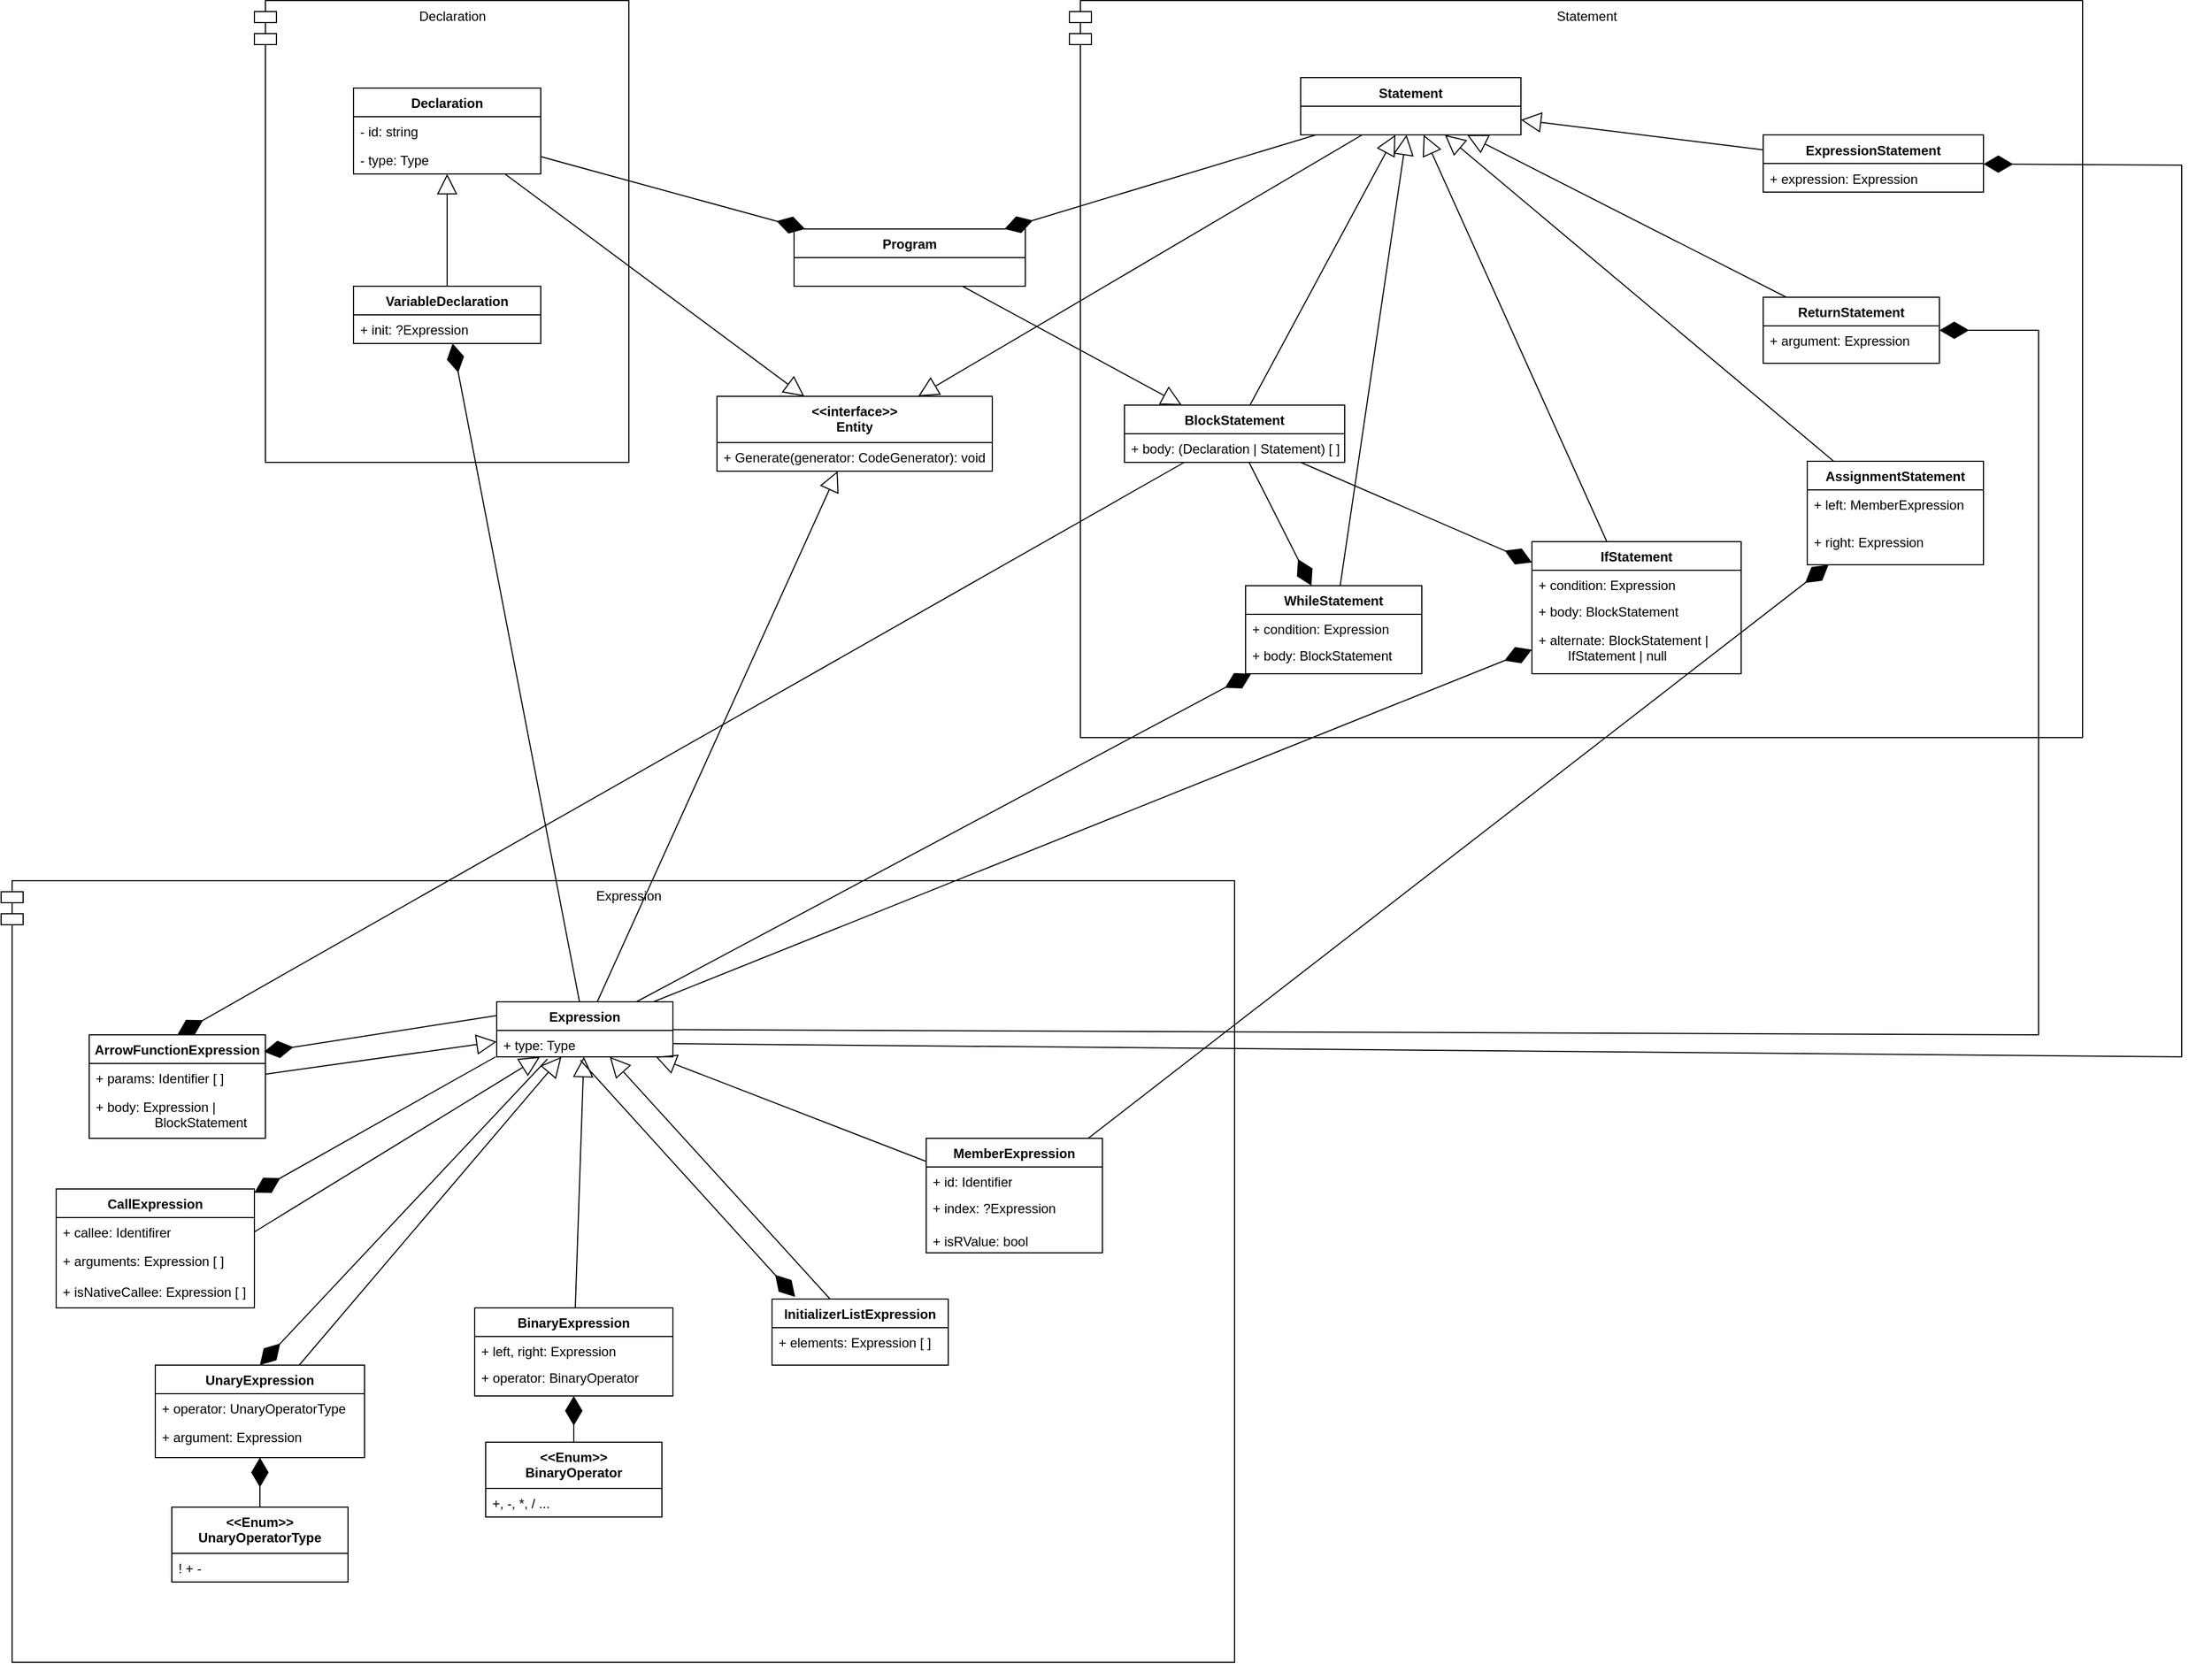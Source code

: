 <mxfile version="27.1.5">
  <diagram name="Page-1" id="hJz45N0BC77foQ6LcJua">
    <mxGraphModel grid="1" page="1" gridSize="10" guides="1" tooltips="1" connect="1" arrows="1" fold="1" pageScale="1" pageWidth="850" pageHeight="1100" math="0" shadow="0">
      <root>
        <mxCell id="0" />
        <mxCell id="1" parent="0" />
        <mxCell id="4ptxb63NITl1WysqNmvm-191" value="Expression" style="shape=module;align=left;spacingLeft=20;align=center;verticalAlign=top;whiteSpace=wrap;html=1;movable=0;resizable=0;rotatable=0;deletable=0;editable=0;locked=1;connectable=0;" vertex="1" parent="1">
          <mxGeometry x="-350" y="1100" width="1120" height="710" as="geometry" />
        </mxCell>
        <mxCell id="4ptxb63NITl1WysqNmvm-187" value="Statement" style="shape=module;align=left;spacingLeft=20;align=center;verticalAlign=top;whiteSpace=wrap;html=1;movable=0;resizable=0;rotatable=0;deletable=0;editable=0;locked=1;connectable=0;" vertex="1" parent="1">
          <mxGeometry x="620" y="300.5" width="920" height="669.5" as="geometry" />
        </mxCell>
        <mxCell id="4ptxb63NITl1WysqNmvm-184" value="Declaration" style="shape=module;align=left;spacingLeft=20;align=center;verticalAlign=top;whiteSpace=wrap;html=1;movable=0;resizable=0;rotatable=0;deletable=0;editable=0;locked=1;connectable=0;" vertex="1" parent="1">
          <mxGeometry x="-120" y="300.5" width="340" height="419.5" as="geometry" />
        </mxCell>
        <mxCell id="4ptxb63NITl1WysqNmvm-1" value="" style="text;strokeColor=none;fillColor=none;align=left;verticalAlign=middle;spacingTop=-1;spacingLeft=4;spacingRight=4;rotatable=0;labelPosition=right;points=[];portConstraint=eastwest;" vertex="1" parent="1">
          <mxGeometry x="320" y="580" width="20" height="14" as="geometry" />
        </mxCell>
        <mxCell id="4ptxb63NITl1WysqNmvm-2" value="" style="text;strokeColor=none;fillColor=none;align=left;verticalAlign=middle;spacingTop=-1;spacingLeft=4;spacingRight=4;rotatable=0;labelPosition=right;points=[];portConstraint=eastwest;" vertex="1" parent="1">
          <mxGeometry x="320" y="580" width="20" height="14" as="geometry" />
        </mxCell>
        <mxCell id="4ptxb63NITl1WysqNmvm-3" value="" style="text;strokeColor=none;fillColor=none;align=left;verticalAlign=middle;spacingTop=-1;spacingLeft=4;spacingRight=4;rotatable=0;labelPosition=right;points=[];portConstraint=eastwest;" vertex="1" parent="1">
          <mxGeometry x="320" y="580" width="20" height="14" as="geometry" />
        </mxCell>
        <mxCell id="4ptxb63NITl1WysqNmvm-4" value="" style="text;strokeColor=none;fillColor=none;align=left;verticalAlign=middle;spacingTop=-1;spacingLeft=4;spacingRight=4;rotatable=0;labelPosition=right;points=[];portConstraint=eastwest;" vertex="1" parent="1">
          <mxGeometry x="320" y="580" width="20" height="14" as="geometry" />
        </mxCell>
        <mxCell id="4ptxb63NITl1WysqNmvm-5" value="" style="text;strokeColor=none;fillColor=none;align=left;verticalAlign=middle;spacingTop=-1;spacingLeft=4;spacingRight=4;rotatable=0;labelPosition=right;points=[];portConstraint=eastwest;" vertex="1" parent="1">
          <mxGeometry x="320" y="580" width="20" height="14" as="geometry" />
        </mxCell>
        <mxCell id="4ptxb63NITl1WysqNmvm-6" value="" style="text;strokeColor=none;fillColor=none;align=left;verticalAlign=middle;spacingTop=-1;spacingLeft=4;spacingRight=4;rotatable=0;labelPosition=right;points=[];portConstraint=eastwest;" vertex="1" parent="1">
          <mxGeometry x="320" y="580" width="20" height="14" as="geometry" />
        </mxCell>
        <mxCell id="4ptxb63NITl1WysqNmvm-7" value="" style="text;strokeColor=none;fillColor=none;align=left;verticalAlign=middle;spacingTop=-1;spacingLeft=4;spacingRight=4;rotatable=0;labelPosition=right;points=[];portConstraint=eastwest;" vertex="1" parent="1">
          <mxGeometry x="320" y="580" width="20" height="14" as="geometry" />
        </mxCell>
        <mxCell id="4ptxb63NITl1WysqNmvm-8" value="" style="text;strokeColor=none;fillColor=none;align=left;verticalAlign=middle;spacingTop=-1;spacingLeft=4;spacingRight=4;rotatable=0;labelPosition=right;points=[];portConstraint=eastwest;" vertex="1" parent="1">
          <mxGeometry x="320" y="580" width="20" height="14" as="geometry" />
        </mxCell>
        <mxCell id="4ptxb63NITl1WysqNmvm-11" value="Program" style="swimlane;fontStyle=1;align=center;verticalAlign=top;childLayout=stackLayout;horizontal=1;startSize=26;horizontalStack=0;resizeParent=1;resizeParentMax=0;resizeLast=0;collapsible=1;marginBottom=0;whiteSpace=wrap;html=1;" vertex="1" parent="1">
          <mxGeometry x="370" y="508" width="210" height="52" as="geometry" />
        </mxCell>
        <mxCell id="4ptxb63NITl1WysqNmvm-25" value="VariableDeclaration" style="swimlane;fontStyle=1;align=center;verticalAlign=top;childLayout=stackLayout;horizontal=1;startSize=26;horizontalStack=0;resizeParent=1;resizeParentMax=0;resizeLast=0;collapsible=1;marginBottom=0;whiteSpace=wrap;html=1;" vertex="1" parent="1">
          <mxGeometry x="-30" y="560" width="170" height="52" as="geometry" />
        </mxCell>
        <mxCell id="4ptxb63NITl1WysqNmvm-80" value="+ init: ?Expression" style="text;strokeColor=none;fillColor=none;align=left;verticalAlign=top;spacingLeft=4;spacingRight=4;overflow=hidden;rotatable=0;points=[[0,0.5],[1,0.5]];portConstraint=eastwest;whiteSpace=wrap;html=1;" vertex="1" parent="4ptxb63NITl1WysqNmvm-25">
          <mxGeometry y="26" width="170" height="26" as="geometry" />
        </mxCell>
        <mxCell id="4ptxb63NITl1WysqNmvm-29" value="WhileStatement" style="swimlane;fontStyle=1;align=center;verticalAlign=top;childLayout=stackLayout;horizontal=1;startSize=26;horizontalStack=0;resizeParent=1;resizeParentMax=0;resizeLast=0;collapsible=1;marginBottom=0;whiteSpace=wrap;html=1;" vertex="1" parent="1">
          <mxGeometry x="780" y="832" width="160" height="80" as="geometry" />
        </mxCell>
        <mxCell id="4ptxb63NITl1WysqNmvm-136" value="+ condition: Expression" style="text;strokeColor=none;fillColor=none;align=left;verticalAlign=top;spacingLeft=4;spacingRight=4;overflow=hidden;rotatable=0;points=[[0,0.5],[1,0.5]];portConstraint=eastwest;whiteSpace=wrap;html=1;" vertex="1" parent="4ptxb63NITl1WysqNmvm-29">
          <mxGeometry y="26" width="160" height="24" as="geometry" />
        </mxCell>
        <mxCell id="4ptxb63NITl1WysqNmvm-137" value="+ body: BlockStatement" style="text;strokeColor=none;fillColor=none;align=left;verticalAlign=top;spacingLeft=4;spacingRight=4;overflow=hidden;rotatable=0;points=[[0,0.5],[1,0.5]];portConstraint=eastwest;whiteSpace=wrap;html=1;" vertex="1" parent="4ptxb63NITl1WysqNmvm-29">
          <mxGeometry y="50" width="160" height="30" as="geometry" />
        </mxCell>
        <mxCell id="4ptxb63NITl1WysqNmvm-35" value="InitializerListExpression" style="swimlane;fontStyle=1;align=center;verticalAlign=top;childLayout=stackLayout;horizontal=1;startSize=26;horizontalStack=0;resizeParent=1;resizeParentMax=0;resizeLast=0;collapsible=1;marginBottom=0;whiteSpace=wrap;html=1;" vertex="1" parent="1">
          <mxGeometry x="350" y="1480" width="160" height="60" as="geometry" />
        </mxCell>
        <mxCell id="4ptxb63NITl1WysqNmvm-161" value="+ elements: Expression [ ]" style="text;strokeColor=none;fillColor=none;align=left;verticalAlign=top;spacingLeft=4;spacingRight=4;overflow=hidden;rotatable=0;points=[[0,0.5],[1,0.5]];portConstraint=eastwest;whiteSpace=wrap;html=1;" vertex="1" parent="4ptxb63NITl1WysqNmvm-35">
          <mxGeometry y="26" width="160" height="34" as="geometry" />
        </mxCell>
        <mxCell id="4ptxb63NITl1WysqNmvm-46" value="BlockStatement" style="swimlane;fontStyle=1;align=center;verticalAlign=top;childLayout=stackLayout;horizontal=1;startSize=26;horizontalStack=0;resizeParent=1;resizeParentMax=0;resizeLast=0;collapsible=1;marginBottom=0;whiteSpace=wrap;html=1;" vertex="1" parent="1">
          <mxGeometry x="670" y="668" width="200" height="52" as="geometry" />
        </mxCell>
        <mxCell id="4ptxb63NITl1WysqNmvm-47" value="+ body: (Declaration | Statement) [ ]" style="text;strokeColor=none;fillColor=none;align=left;verticalAlign=top;spacingLeft=4;spacingRight=4;overflow=hidden;rotatable=0;points=[[0,0.5],[1,0.5]];portConstraint=eastwest;whiteSpace=wrap;html=1;" vertex="1" parent="4ptxb63NITl1WysqNmvm-46">
          <mxGeometry y="26" width="200" height="26" as="geometry" />
        </mxCell>
        <mxCell id="4ptxb63NITl1WysqNmvm-48" value="CallExpression" style="swimlane;fontStyle=1;align=center;verticalAlign=top;childLayout=stackLayout;horizontal=1;startSize=26;horizontalStack=0;resizeParent=1;resizeParentMax=0;resizeLast=0;collapsible=1;marginBottom=0;whiteSpace=wrap;html=1;" vertex="1" parent="1">
          <mxGeometry x="-300" y="1380" width="180" height="108" as="geometry" />
        </mxCell>
        <mxCell id="4ptxb63NITl1WysqNmvm-49" value="+ callee: Identifirer" style="text;strokeColor=none;fillColor=none;align=left;verticalAlign=top;spacingLeft=4;spacingRight=4;overflow=hidden;rotatable=0;points=[[0,0.5],[1,0.5]];portConstraint=eastwest;whiteSpace=wrap;html=1;" vertex="1" parent="4ptxb63NITl1WysqNmvm-48">
          <mxGeometry y="26" width="180" height="26" as="geometry" />
        </mxCell>
        <mxCell id="4ptxb63NITl1WysqNmvm-110" value="+ arguments: Expression [ ]" style="text;strokeColor=none;fillColor=none;align=left;verticalAlign=top;spacingLeft=4;spacingRight=4;overflow=hidden;rotatable=0;points=[[0,0.5],[1,0.5]];portConstraint=eastwest;whiteSpace=wrap;html=1;" vertex="1" parent="4ptxb63NITl1WysqNmvm-48">
          <mxGeometry y="52" width="180" height="28" as="geometry" />
        </mxCell>
        <mxCell id="1zbk_YPQ8DsD-YpTSYAm-42" value="+ isNativeCallee: Expression [ ]" style="text;strokeColor=none;fillColor=none;align=left;verticalAlign=top;spacingLeft=4;spacingRight=4;overflow=hidden;rotatable=0;points=[[0,0.5],[1,0.5]];portConstraint=eastwest;whiteSpace=wrap;html=1;" vertex="1" parent="4ptxb63NITl1WysqNmvm-48">
          <mxGeometry y="80" width="180" height="28" as="geometry" />
        </mxCell>
        <mxCell id="4ptxb63NITl1WysqNmvm-52" value="ArrowFunctionExpression" style="swimlane;fontStyle=1;align=center;verticalAlign=top;childLayout=stackLayout;horizontal=1;startSize=26;horizontalStack=0;resizeParent=1;resizeParentMax=0;resizeLast=0;collapsible=1;marginBottom=0;whiteSpace=wrap;html=1;" vertex="1" parent="1">
          <mxGeometry x="-270" y="1240" width="160" height="94" as="geometry" />
        </mxCell>
        <mxCell id="4ptxb63NITl1WysqNmvm-103" value="+ params: Identifier [ ]" style="text;strokeColor=none;fillColor=none;align=left;verticalAlign=top;spacingLeft=4;spacingRight=4;overflow=hidden;rotatable=0;points=[[0,0.5],[1,0.5]];portConstraint=eastwest;whiteSpace=wrap;html=1;" vertex="1" parent="4ptxb63NITl1WysqNmvm-52">
          <mxGeometry y="26" width="160" height="26" as="geometry" />
        </mxCell>
        <mxCell id="4ptxb63NITl1WysqNmvm-106" value="+ body: Expression | &lt;span style=&quot;white-space: pre;&quot;&gt;&#x9;&lt;/span&gt;&lt;span style=&quot;white-space: pre;&quot;&gt;&#x9;&lt;/span&gt;BlockStatement" style="text;strokeColor=none;fillColor=none;align=left;verticalAlign=top;spacingLeft=4;spacingRight=4;overflow=hidden;rotatable=0;points=[[0,0.5],[1,0.5]];portConstraint=eastwest;whiteSpace=wrap;html=1;" vertex="1" parent="4ptxb63NITl1WysqNmvm-52">
          <mxGeometry y="52" width="160" height="42" as="geometry" />
        </mxCell>
        <mxCell id="4ptxb63NITl1WysqNmvm-54" value="BinaryExpression" style="swimlane;fontStyle=1;align=center;verticalAlign=top;childLayout=stackLayout;horizontal=1;startSize=26;horizontalStack=0;resizeParent=1;resizeParentMax=0;resizeLast=0;collapsible=1;marginBottom=0;whiteSpace=wrap;html=1;" vertex="1" parent="1">
          <mxGeometry x="80" y="1488" width="180" height="80" as="geometry" />
        </mxCell>
        <mxCell id="4ptxb63NITl1WysqNmvm-55" value="+ left, right: Expression" style="text;strokeColor=none;fillColor=none;align=left;verticalAlign=top;spacingLeft=4;spacingRight=4;overflow=hidden;rotatable=0;points=[[0,0.5],[1,0.5]];portConstraint=eastwest;whiteSpace=wrap;html=1;" vertex="1" parent="4ptxb63NITl1WysqNmvm-54">
          <mxGeometry y="26" width="180" height="24" as="geometry" />
        </mxCell>
        <mxCell id="4ptxb63NITl1WysqNmvm-120" value="+ operator: BinaryOperator" style="text;strokeColor=none;fillColor=none;align=left;verticalAlign=top;spacingLeft=4;spacingRight=4;overflow=hidden;rotatable=0;points=[[0,0.5],[1,0.5]];portConstraint=eastwest;whiteSpace=wrap;html=1;" vertex="1" parent="4ptxb63NITl1WysqNmvm-54">
          <mxGeometry y="50" width="180" height="30" as="geometry" />
        </mxCell>
        <mxCell id="4ptxb63NITl1WysqNmvm-62" value="ReturnStatement" style="swimlane;fontStyle=1;align=center;verticalAlign=top;childLayout=stackLayout;horizontal=1;startSize=26;horizontalStack=0;resizeParent=1;resizeParentMax=0;resizeLast=0;collapsible=1;marginBottom=0;whiteSpace=wrap;html=1;" vertex="1" parent="1">
          <mxGeometry x="1250" y="570" width="160" height="60" as="geometry" />
        </mxCell>
        <mxCell id="4ptxb63NITl1WysqNmvm-63" value="+ argument: Expression" style="text;strokeColor=none;fillColor=none;align=left;verticalAlign=top;spacingLeft=4;spacingRight=4;overflow=hidden;rotatable=0;points=[[0,0.5],[1,0.5]];portConstraint=eastwest;whiteSpace=wrap;html=1;" vertex="1" parent="4ptxb63NITl1WysqNmvm-62">
          <mxGeometry y="26" width="160" height="34" as="geometry" />
        </mxCell>
        <mxCell id="4ptxb63NITl1WysqNmvm-64" value="IfStatement" style="swimlane;fontStyle=1;align=center;verticalAlign=top;childLayout=stackLayout;horizontal=1;startSize=26;horizontalStack=0;resizeParent=1;resizeParentMax=0;resizeLast=0;collapsible=1;marginBottom=0;whiteSpace=wrap;html=1;" vertex="1" parent="1">
          <mxGeometry x="1040" y="792" width="190" height="120" as="geometry" />
        </mxCell>
        <mxCell id="4ptxb63NITl1WysqNmvm-144" value="+ condition: Expression" style="text;strokeColor=none;fillColor=none;align=left;verticalAlign=top;spacingLeft=4;spacingRight=4;overflow=hidden;rotatable=0;points=[[0,0.5],[1,0.5]];portConstraint=eastwest;whiteSpace=wrap;html=1;" vertex="1" parent="4ptxb63NITl1WysqNmvm-64">
          <mxGeometry y="26" width="190" height="24" as="geometry" />
        </mxCell>
        <mxCell id="4ptxb63NITl1WysqNmvm-65" value="+ body: BlockStatement" style="text;strokeColor=none;fillColor=none;align=left;verticalAlign=top;spacingLeft=4;spacingRight=4;overflow=hidden;rotatable=0;points=[[0,0.5],[1,0.5]];portConstraint=eastwest;whiteSpace=wrap;html=1;" vertex="1" parent="4ptxb63NITl1WysqNmvm-64">
          <mxGeometry y="50" width="190" height="26" as="geometry" />
        </mxCell>
        <mxCell id="4ptxb63NITl1WysqNmvm-145" value="+ alternate: BlockStatement | &lt;span style=&quot;white-space: pre;&quot;&gt;&#x9;&lt;/span&gt;IfStatement | null" style="text;strokeColor=none;fillColor=none;align=left;verticalAlign=top;spacingLeft=4;spacingRight=4;overflow=hidden;rotatable=0;points=[[0,0.5],[1,0.5]];portConstraint=eastwest;whiteSpace=wrap;html=1;" vertex="1" parent="4ptxb63NITl1WysqNmvm-64">
          <mxGeometry y="76" width="190" height="44" as="geometry" />
        </mxCell>
        <mxCell id="4ptxb63NITl1WysqNmvm-66" value="UnaryExpression" style="swimlane;fontStyle=1;align=center;verticalAlign=top;childLayout=stackLayout;horizontal=1;startSize=26;horizontalStack=0;resizeParent=1;resizeParentMax=0;resizeLast=0;collapsible=1;marginBottom=0;whiteSpace=wrap;html=1;" vertex="1" parent="1">
          <mxGeometry x="-210" y="1540" width="190" height="84" as="geometry" />
        </mxCell>
        <mxCell id="4ptxb63NITl1WysqNmvm-67" value="+ operator: UnaryOperatorType" style="text;strokeColor=none;fillColor=none;align=left;verticalAlign=top;spacingLeft=4;spacingRight=4;overflow=hidden;rotatable=0;points=[[0,0.5],[1,0.5]];portConstraint=eastwest;whiteSpace=wrap;html=1;" vertex="1" parent="4ptxb63NITl1WysqNmvm-66">
          <mxGeometry y="26" width="190" height="26" as="geometry" />
        </mxCell>
        <mxCell id="4ptxb63NITl1WysqNmvm-147" value="+ argument: Expression" style="text;strokeColor=none;fillColor=none;align=left;verticalAlign=top;spacingLeft=4;spacingRight=4;overflow=hidden;rotatable=0;points=[[0,0.5],[1,0.5]];portConstraint=eastwest;whiteSpace=wrap;html=1;" vertex="1" parent="4ptxb63NITl1WysqNmvm-66">
          <mxGeometry y="52" width="190" height="32" as="geometry" />
        </mxCell>
        <mxCell id="4ptxb63NITl1WysqNmvm-68" value="ExpressionStatement" style="swimlane;fontStyle=1;align=center;verticalAlign=top;childLayout=stackLayout;horizontal=1;startSize=26;horizontalStack=0;resizeParent=1;resizeParentMax=0;resizeLast=0;collapsible=1;marginBottom=0;whiteSpace=wrap;html=1;" vertex="1" parent="1">
          <mxGeometry x="1250" y="422.5" width="200" height="52" as="geometry" />
        </mxCell>
        <mxCell id="4ptxb63NITl1WysqNmvm-69" value="+ expression: Expression" style="text;strokeColor=none;fillColor=none;align=left;verticalAlign=top;spacingLeft=4;spacingRight=4;overflow=hidden;rotatable=0;points=[[0,0.5],[1,0.5]];portConstraint=eastwest;whiteSpace=wrap;html=1;" vertex="1" parent="4ptxb63NITl1WysqNmvm-68">
          <mxGeometry y="26" width="200" height="26" as="geometry" />
        </mxCell>
        <mxCell id="4ptxb63NITl1WysqNmvm-102" value="" style="endArrow=diamondThin;endFill=1;endSize=24;html=1;rounded=0;" edge="1" parent="1" source="4ptxb63NITl1WysqNmvm-121" target="4ptxb63NITl1WysqNmvm-54">
          <mxGeometry width="160" relative="1" as="geometry">
            <mxPoint x="-200" y="1633.872" as="sourcePoint" />
            <mxPoint x="220" y="1734.13" as="targetPoint" />
            <Array as="points" />
          </mxGeometry>
        </mxCell>
        <mxCell id="4ptxb63NITl1WysqNmvm-121" value="&amp;lt;&amp;lt;Enum&amp;gt;&amp;gt;&lt;br&gt;BinaryOperator" style="swimlane;fontStyle=1;align=center;verticalAlign=top;childLayout=stackLayout;horizontal=1;startSize=42;horizontalStack=0;resizeParent=1;resizeParentMax=0;resizeLast=0;collapsible=1;marginBottom=0;whiteSpace=wrap;html=1;" vertex="1" parent="1">
          <mxGeometry x="90" y="1610" width="160" height="68" as="geometry" />
        </mxCell>
        <mxCell id="4ptxb63NITl1WysqNmvm-122" value="+, -, *, / ..." style="text;strokeColor=none;fillColor=none;align=left;verticalAlign=top;spacingLeft=4;spacingRight=4;overflow=hidden;rotatable=0;points=[[0,0.5],[1,0.5]];portConstraint=eastwest;whiteSpace=wrap;html=1;" vertex="1" parent="4ptxb63NITl1WysqNmvm-121">
          <mxGeometry y="42" width="160" height="26" as="geometry" />
        </mxCell>
        <mxCell id="4ptxb63NITl1WysqNmvm-154" value="&amp;lt;&amp;lt;Enum&amp;gt;&amp;gt;&lt;br&gt;UnaryOperatorType" style="swimlane;fontStyle=1;align=center;verticalAlign=top;childLayout=stackLayout;horizontal=1;startSize=42;horizontalStack=0;resizeParent=1;resizeParentMax=0;resizeLast=0;collapsible=1;marginBottom=0;whiteSpace=wrap;html=1;" vertex="1" parent="1">
          <mxGeometry x="-195" y="1669" width="160" height="68" as="geometry" />
        </mxCell>
        <mxCell id="4ptxb63NITl1WysqNmvm-155" value="! + -" style="text;strokeColor=none;fillColor=none;align=left;verticalAlign=top;spacingLeft=4;spacingRight=4;overflow=hidden;rotatable=0;points=[[0,0.5],[1,0.5]];portConstraint=eastwest;whiteSpace=wrap;html=1;" vertex="1" parent="4ptxb63NITl1WysqNmvm-154">
          <mxGeometry y="42" width="160" height="26" as="geometry" />
        </mxCell>
        <mxCell id="4ptxb63NITl1WysqNmvm-156" value="" style="endArrow=diamondThin;endFill=1;endSize=24;html=1;rounded=0;" edge="1" parent="1" source="4ptxb63NITl1WysqNmvm-154" target="4ptxb63NITl1WysqNmvm-66">
          <mxGeometry width="160" relative="1" as="geometry">
            <mxPoint x="60" y="1720" as="sourcePoint" />
            <mxPoint x="60" y="1654" as="targetPoint" />
            <Array as="points" />
          </mxGeometry>
        </mxCell>
        <mxCell id="4ptxb63NITl1WysqNmvm-165" value="" style="endArrow=diamondThin;endFill=1;endSize=24;html=1;rounded=0;" edge="1" parent="1" source="1zbk_YPQ8DsD-YpTSYAm-6" target="4ptxb63NITl1WysqNmvm-11">
          <mxGeometry width="160" relative="1" as="geometry">
            <mxPoint x="670" y="313.143" as="sourcePoint" />
            <mxPoint x="158.29" y="338" as="targetPoint" />
          </mxGeometry>
        </mxCell>
        <mxCell id="4ptxb63NITl1WysqNmvm-186" value="" style="endArrow=diamondThin;endFill=1;endSize=24;html=1;rounded=0;" edge="1" parent="1" source="1zbk_YPQ8DsD-YpTSYAm-1" target="4ptxb63NITl1WysqNmvm-11">
          <mxGeometry width="160" relative="1" as="geometry">
            <mxPoint x="131.0" y="310" as="sourcePoint" />
            <mxPoint x="158.29" y="338" as="targetPoint" />
          </mxGeometry>
        </mxCell>
        <mxCell id="8bszGqZw27wdrgXrDl6J-1" value="AssignmentStatement" style="swimlane;fontStyle=1;align=center;verticalAlign=top;childLayout=stackLayout;horizontal=1;startSize=26;horizontalStack=0;resizeParent=1;resizeParentMax=0;resizeLast=0;collapsible=1;marginBottom=0;whiteSpace=wrap;html=1;" vertex="1" parent="1">
          <mxGeometry x="1290" y="719" width="160" height="94" as="geometry" />
        </mxCell>
        <mxCell id="8bszGqZw27wdrgXrDl6J-2" value="+ left: MemberExpression" style="text;strokeColor=none;fillColor=none;align=left;verticalAlign=top;spacingLeft=4;spacingRight=4;overflow=hidden;rotatable=0;points=[[0,0.5],[1,0.5]];portConstraint=eastwest;whiteSpace=wrap;html=1;" vertex="1" parent="8bszGqZw27wdrgXrDl6J-1">
          <mxGeometry y="26" width="160" height="34" as="geometry" />
        </mxCell>
        <mxCell id="8bszGqZw27wdrgXrDl6J-3" value="+ right: Expression" style="text;strokeColor=none;fillColor=none;align=left;verticalAlign=top;spacingLeft=4;spacingRight=4;overflow=hidden;rotatable=0;points=[[0,0.5],[1,0.5]];portConstraint=eastwest;whiteSpace=wrap;html=1;" vertex="1" parent="8bszGqZw27wdrgXrDl6J-1">
          <mxGeometry y="60" width="160" height="34" as="geometry" />
        </mxCell>
        <mxCell id="1zbk_YPQ8DsD-YpTSYAm-1" value="Declaration" style="swimlane;fontStyle=1;align=center;verticalAlign=top;childLayout=stackLayout;horizontal=1;startSize=26;horizontalStack=0;resizeParent=1;resizeParentMax=0;resizeLast=0;collapsible=1;marginBottom=0;whiteSpace=wrap;html=1;" vertex="1" parent="1">
          <mxGeometry x="-30" y="380" width="170" height="78" as="geometry" />
        </mxCell>
        <mxCell id="1zbk_YPQ8DsD-YpTSYAm-2" value="- id: string" style="text;strokeColor=none;fillColor=none;align=left;verticalAlign=top;spacingLeft=4;spacingRight=4;overflow=hidden;rotatable=0;points=[[0,0.5],[1,0.5]];portConstraint=eastwest;whiteSpace=wrap;html=1;" vertex="1" parent="1zbk_YPQ8DsD-YpTSYAm-1">
          <mxGeometry y="26" width="170" height="26" as="geometry" />
        </mxCell>
        <mxCell id="1zbk_YPQ8DsD-YpTSYAm-3" value="- type: Type" style="text;strokeColor=none;fillColor=none;align=left;verticalAlign=top;spacingLeft=4;spacingRight=4;overflow=hidden;rotatable=0;points=[[0,0.5],[1,0.5]];portConstraint=eastwest;whiteSpace=wrap;html=1;" vertex="1" parent="1zbk_YPQ8DsD-YpTSYAm-1">
          <mxGeometry y="52" width="170" height="26" as="geometry" />
        </mxCell>
        <mxCell id="1zbk_YPQ8DsD-YpTSYAm-4" value="" style="endArrow=block;endSize=16;endFill=0;html=1;rounded=0;" edge="1" parent="1" source="4ptxb63NITl1WysqNmvm-25" target="1zbk_YPQ8DsD-YpTSYAm-1">
          <mxGeometry width="160" relative="1" as="geometry">
            <mxPoint x="-80" y="500" as="sourcePoint" />
            <mxPoint x="80" y="500" as="targetPoint" />
          </mxGeometry>
        </mxCell>
        <mxCell id="1zbk_YPQ8DsD-YpTSYAm-6" value="Statement" style="swimlane;fontStyle=1;align=center;verticalAlign=top;childLayout=stackLayout;horizontal=1;startSize=26;horizontalStack=0;resizeParent=1;resizeParentMax=0;resizeLast=0;collapsible=1;marginBottom=0;whiteSpace=wrap;html=1;" vertex="1" parent="1">
          <mxGeometry x="830" y="370.5" width="200" height="52" as="geometry" />
        </mxCell>
        <mxCell id="1zbk_YPQ8DsD-YpTSYAm-9" value="" style="endArrow=block;endSize=16;endFill=0;html=1;rounded=0;" edge="1" parent="1" source="4ptxb63NITl1WysqNmvm-11" target="4ptxb63NITl1WysqNmvm-46">
          <mxGeometry width="160" relative="1" as="geometry">
            <mxPoint x="670" y="882" as="sourcePoint" />
            <mxPoint x="670" y="780" as="targetPoint" />
          </mxGeometry>
        </mxCell>
        <mxCell id="1zbk_YPQ8DsD-YpTSYAm-12" value="" style="endArrow=block;endSize=16;endFill=0;html=1;rounded=0;" edge="1" parent="1" source="4ptxb63NITl1WysqNmvm-46" target="1zbk_YPQ8DsD-YpTSYAm-6">
          <mxGeometry width="160" relative="1" as="geometry">
            <mxPoint x="890" y="612.79" as="sourcePoint" />
            <mxPoint x="990" y="589.79" as="targetPoint" />
          </mxGeometry>
        </mxCell>
        <mxCell id="1zbk_YPQ8DsD-YpTSYAm-13" value="" style="endArrow=block;endSize=16;endFill=0;html=1;rounded=0;" edge="1" parent="1" source="4ptxb63NITl1WysqNmvm-64" target="1zbk_YPQ8DsD-YpTSYAm-6">
          <mxGeometry width="160" relative="1" as="geometry">
            <mxPoint x="890" y="612.79" as="sourcePoint" />
            <mxPoint x="990" y="589.79" as="targetPoint" />
          </mxGeometry>
        </mxCell>
        <mxCell id="1zbk_YPQ8DsD-YpTSYAm-14" value="" style="endArrow=block;endSize=16;endFill=0;html=1;rounded=0;" edge="1" parent="1" source="8bszGqZw27wdrgXrDl6J-1" target="1zbk_YPQ8DsD-YpTSYAm-6">
          <mxGeometry width="160" relative="1" as="geometry">
            <mxPoint x="890" y="612.79" as="sourcePoint" />
            <mxPoint x="990" y="589.79" as="targetPoint" />
          </mxGeometry>
        </mxCell>
        <mxCell id="1zbk_YPQ8DsD-YpTSYAm-15" value="" style="endArrow=block;endSize=16;endFill=0;html=1;rounded=0;" edge="1" parent="1" source="4ptxb63NITl1WysqNmvm-62" target="1zbk_YPQ8DsD-YpTSYAm-6">
          <mxGeometry width="160" relative="1" as="geometry">
            <mxPoint x="890" y="612.79" as="sourcePoint" />
            <mxPoint x="990" y="589.79" as="targetPoint" />
          </mxGeometry>
        </mxCell>
        <mxCell id="1zbk_YPQ8DsD-YpTSYAm-16" value="" style="endArrow=block;endSize=16;endFill=0;html=1;rounded=0;" edge="1" parent="1" source="4ptxb63NITl1WysqNmvm-68" target="1zbk_YPQ8DsD-YpTSYAm-6">
          <mxGeometry width="160" relative="1" as="geometry">
            <mxPoint x="890" y="612.79" as="sourcePoint" />
            <mxPoint x="990" y="589.79" as="targetPoint" />
          </mxGeometry>
        </mxCell>
        <mxCell id="1zbk_YPQ8DsD-YpTSYAm-17" value="" style="endArrow=block;endSize=16;endFill=0;html=1;rounded=0;" edge="1" parent="1" source="4ptxb63NITl1WysqNmvm-29" target="1zbk_YPQ8DsD-YpTSYAm-6">
          <mxGeometry width="160" relative="1" as="geometry">
            <mxPoint x="890" y="612.79" as="sourcePoint" />
            <mxPoint x="990" y="589.79" as="targetPoint" />
          </mxGeometry>
        </mxCell>
        <mxCell id="1zbk_YPQ8DsD-YpTSYAm-18" value="Expression" style="swimlane;fontStyle=1;align=center;verticalAlign=top;childLayout=stackLayout;horizontal=1;startSize=26;horizontalStack=0;resizeParent=1;resizeParentMax=0;resizeLast=0;collapsible=1;marginBottom=0;whiteSpace=wrap;html=1;" vertex="1" parent="1">
          <mxGeometry x="100" y="1210" width="160" height="50" as="geometry" />
        </mxCell>
        <mxCell id="1zbk_YPQ8DsD-YpTSYAm-19" value="+ type: Type" style="text;strokeColor=none;fillColor=none;align=left;verticalAlign=top;spacingLeft=4;spacingRight=4;overflow=hidden;rotatable=0;points=[[0,0.5],[1,0.5]];portConstraint=eastwest;whiteSpace=wrap;html=1;" vertex="1" parent="1zbk_YPQ8DsD-YpTSYAm-18">
          <mxGeometry y="26" width="160" height="24" as="geometry" />
        </mxCell>
        <mxCell id="1zbk_YPQ8DsD-YpTSYAm-21" value="" style="endArrow=diamondThin;endFill=1;endSize=24;html=1;rounded=0;" edge="1" parent="1" source="1zbk_YPQ8DsD-YpTSYAm-18" target="4ptxb63NITl1WysqNmvm-25">
          <mxGeometry width="160" relative="1" as="geometry">
            <mxPoint x="539.28" y="740.5" as="sourcePoint" />
            <mxPoint x="140.28" y="1057.5" as="targetPoint" />
          </mxGeometry>
        </mxCell>
        <mxCell id="1zbk_YPQ8DsD-YpTSYAm-22" value="" style="endArrow=diamondThin;endFill=1;endSize=24;html=1;rounded=0;" edge="1" parent="1" source="1zbk_YPQ8DsD-YpTSYAm-18" target="4ptxb63NITl1WysqNmvm-64">
          <mxGeometry width="160" relative="1" as="geometry">
            <mxPoint x="539.28" y="740.5" as="sourcePoint" />
            <mxPoint x="140.28" y="1057.5" as="targetPoint" />
          </mxGeometry>
        </mxCell>
        <mxCell id="1zbk_YPQ8DsD-YpTSYAm-23" value="MemberExpression" style="swimlane;fontStyle=1;align=center;verticalAlign=top;childLayout=stackLayout;horizontal=1;startSize=26;horizontalStack=0;resizeParent=1;resizeParentMax=0;resizeLast=0;collapsible=1;marginBottom=0;whiteSpace=wrap;html=1;" vertex="1" parent="1">
          <mxGeometry x="490" y="1334" width="160" height="104" as="geometry" />
        </mxCell>
        <mxCell id="1zbk_YPQ8DsD-YpTSYAm-24" value="+ id: Identifier" style="text;strokeColor=none;fillColor=none;align=left;verticalAlign=top;spacingLeft=4;spacingRight=4;overflow=hidden;rotatable=0;points=[[0,0.5],[1,0.5]];portConstraint=eastwest;whiteSpace=wrap;html=1;" vertex="1" parent="1zbk_YPQ8DsD-YpTSYAm-23">
          <mxGeometry y="26" width="160" height="24" as="geometry" />
        </mxCell>
        <mxCell id="1zbk_YPQ8DsD-YpTSYAm-25" value="+ index: ?Expression" style="text;strokeColor=none;fillColor=none;align=left;verticalAlign=top;spacingLeft=4;spacingRight=4;overflow=hidden;rotatable=0;points=[[0,0.5],[1,0.5]];portConstraint=eastwest;whiteSpace=wrap;html=1;" vertex="1" parent="1zbk_YPQ8DsD-YpTSYAm-23">
          <mxGeometry y="50" width="160" height="30" as="geometry" />
        </mxCell>
        <mxCell id="1zbk_YPQ8DsD-YpTSYAm-35" value="+ isRValue: bool" style="text;strokeColor=none;fillColor=none;align=left;verticalAlign=top;spacingLeft=4;spacingRight=4;overflow=hidden;rotatable=0;points=[[0,0.5],[1,0.5]];portConstraint=eastwest;whiteSpace=wrap;html=1;" vertex="1" parent="1zbk_YPQ8DsD-YpTSYAm-23">
          <mxGeometry y="80" width="160" height="24" as="geometry" />
        </mxCell>
        <mxCell id="1zbk_YPQ8DsD-YpTSYAm-26" value="" style="endArrow=block;endSize=16;endFill=0;html=1;rounded=0;" edge="1" parent="1" source="1zbk_YPQ8DsD-YpTSYAm-23" target="1zbk_YPQ8DsD-YpTSYAm-18">
          <mxGeometry width="160" relative="1" as="geometry">
            <mxPoint x="490" y="1013.39" as="sourcePoint" />
            <mxPoint x="590" y="990.39" as="targetPoint" />
          </mxGeometry>
        </mxCell>
        <mxCell id="1zbk_YPQ8DsD-YpTSYAm-27" value="" style="endArrow=diamondThin;endFill=1;endSize=24;html=1;rounded=0;" edge="1" parent="1" source="1zbk_YPQ8DsD-YpTSYAm-23" target="8bszGqZw27wdrgXrDl6J-1">
          <mxGeometry width="160" relative="1" as="geometry">
            <mxPoint x="539.28" y="740.5" as="sourcePoint" />
            <mxPoint x="140.28" y="1057.5" as="targetPoint" />
          </mxGeometry>
        </mxCell>
        <mxCell id="1zbk_YPQ8DsD-YpTSYAm-28" value="" style="endArrow=diamondThin;endFill=1;endSize=24;html=1;rounded=0;" edge="1" parent="1" source="1zbk_YPQ8DsD-YpTSYAm-18" target="4ptxb63NITl1WysqNmvm-62">
          <mxGeometry width="160" relative="1" as="geometry">
            <mxPoint x="539.28" y="740.5" as="sourcePoint" />
            <mxPoint x="140.28" y="1057.5" as="targetPoint" />
            <Array as="points">
              <mxPoint x="1500" y="1240" />
              <mxPoint x="1500" y="600" />
            </Array>
          </mxGeometry>
        </mxCell>
        <mxCell id="1zbk_YPQ8DsD-YpTSYAm-29" value="" style="endArrow=diamondThin;endFill=1;endSize=24;html=1;rounded=0;" edge="1" parent="1" source="4ptxb63NITl1WysqNmvm-46" target="4ptxb63NITl1WysqNmvm-29">
          <mxGeometry width="160" relative="1" as="geometry">
            <mxPoint x="744.71" y="1050.5" as="sourcePoint" />
            <mxPoint x="1189.71" y="447.5" as="targetPoint" />
          </mxGeometry>
        </mxCell>
        <mxCell id="1zbk_YPQ8DsD-YpTSYAm-30" value="" style="endArrow=diamondThin;endFill=1;endSize=24;html=1;rounded=0;" edge="1" parent="1" source="4ptxb63NITl1WysqNmvm-46" target="4ptxb63NITl1WysqNmvm-64">
          <mxGeometry width="160" relative="1" as="geometry">
            <mxPoint x="744.71" y="1050.5" as="sourcePoint" />
            <mxPoint x="1189.71" y="447.5" as="targetPoint" />
          </mxGeometry>
        </mxCell>
        <mxCell id="1zbk_YPQ8DsD-YpTSYAm-31" value="" style="endArrow=diamondThin;endFill=1;endSize=24;html=1;rounded=0;" edge="1" parent="1" source="1zbk_YPQ8DsD-YpTSYAm-18" target="4ptxb63NITl1WysqNmvm-29">
          <mxGeometry width="160" relative="1" as="geometry">
            <mxPoint x="539.28" y="740.5" as="sourcePoint" />
            <mxPoint x="140.28" y="1057.5" as="targetPoint" />
          </mxGeometry>
        </mxCell>
        <mxCell id="1zbk_YPQ8DsD-YpTSYAm-32" value="" style="endArrow=diamondThin;endFill=1;endSize=24;html=1;rounded=0;exitX=1;exitY=0.5;exitDx=0;exitDy=0;" edge="1" parent="1" source="1zbk_YPQ8DsD-YpTSYAm-19" target="4ptxb63NITl1WysqNmvm-68">
          <mxGeometry width="160" relative="1" as="geometry">
            <mxPoint x="260" y="1145" as="sourcePoint" />
            <mxPoint x="1410" y="510" as="targetPoint" />
            <Array as="points">
              <mxPoint x="1630" y="1260" />
              <mxPoint x="1630" y="450" />
            </Array>
          </mxGeometry>
        </mxCell>
        <mxCell id="1zbk_YPQ8DsD-YpTSYAm-36" value="" style="endArrow=block;endSize=16;endFill=0;html=1;rounded=0;" edge="1" parent="1" source="4ptxb63NITl1WysqNmvm-35" target="1zbk_YPQ8DsD-YpTSYAm-18">
          <mxGeometry width="160" relative="1" as="geometry">
            <mxPoint x="490" y="1013.39" as="sourcePoint" />
            <mxPoint x="590" y="990.39" as="targetPoint" />
          </mxGeometry>
        </mxCell>
        <mxCell id="1zbk_YPQ8DsD-YpTSYAm-37" value="" style="endArrow=diamondThin;endFill=1;endSize=24;html=1;rounded=0;entryX=0.131;entryY=-0.033;entryDx=0;entryDy=0;exitX=0.475;exitY=1.125;exitDx=0;exitDy=0;exitPerimeter=0;entryPerimeter=0;" edge="1" parent="1" source="1zbk_YPQ8DsD-YpTSYAm-19" target="4ptxb63NITl1WysqNmvm-35">
          <mxGeometry width="160" relative="1" as="geometry">
            <mxPoint x="528.17" y="1198" as="sourcePoint" />
            <mxPoint x="-29.83" y="1496" as="targetPoint" />
          </mxGeometry>
        </mxCell>
        <mxCell id="1zbk_YPQ8DsD-YpTSYAm-38" value="" style="endArrow=block;endSize=16;endFill=0;html=1;rounded=0;" edge="1" parent="1" source="4ptxb63NITl1WysqNmvm-52" target="1zbk_YPQ8DsD-YpTSYAm-18">
          <mxGeometry width="160" relative="1" as="geometry">
            <mxPoint x="490" y="1013.39" as="sourcePoint" />
            <mxPoint x="590" y="990.39" as="targetPoint" />
          </mxGeometry>
        </mxCell>
        <mxCell id="1zbk_YPQ8DsD-YpTSYAm-39" value="" style="endArrow=diamondThin;endFill=1;endSize=24;html=1;rounded=0;entryX=0.992;entryY=0.163;entryDx=0;entryDy=0;exitX=0;exitY=0.25;exitDx=0;exitDy=0;entryPerimeter=0;" edge="1" parent="1" source="1zbk_YPQ8DsD-YpTSYAm-18" target="4ptxb63NITl1WysqNmvm-52">
          <mxGeometry width="160" relative="1" as="geometry">
            <mxPoint x="-52" y="998" as="sourcePoint" />
            <mxPoint x="-90" y="1240" as="targetPoint" />
          </mxGeometry>
        </mxCell>
        <mxCell id="1zbk_YPQ8DsD-YpTSYAm-40" value="" style="endArrow=diamondThin;endFill=1;endSize=24;html=1;rounded=0;entryX=0.5;entryY=0;entryDx=0;entryDy=0;" edge="1" parent="1" source="4ptxb63NITl1WysqNmvm-46" target="4ptxb63NITl1WysqNmvm-52">
          <mxGeometry width="160" relative="1" as="geometry">
            <mxPoint x="-52" y="998" as="sourcePoint" />
            <mxPoint x="-90" y="1240" as="targetPoint" />
          </mxGeometry>
        </mxCell>
        <mxCell id="1zbk_YPQ8DsD-YpTSYAm-41" value="" style="endArrow=block;endSize=16;endFill=0;html=1;rounded=0;" edge="1" parent="1" source="4ptxb63NITl1WysqNmvm-54" target="1zbk_YPQ8DsD-YpTSYAm-18">
          <mxGeometry width="160" relative="1" as="geometry">
            <mxPoint x="490" y="1013.39" as="sourcePoint" />
            <mxPoint x="590" y="990.39" as="targetPoint" />
          </mxGeometry>
        </mxCell>
        <mxCell id="1zbk_YPQ8DsD-YpTSYAm-43" value="" style="endArrow=block;endSize=16;endFill=0;html=1;rounded=0;exitX=1;exitY=0.5;exitDx=0;exitDy=0;" edge="1" parent="1" source="4ptxb63NITl1WysqNmvm-49" target="1zbk_YPQ8DsD-YpTSYAm-18">
          <mxGeometry width="160" relative="1" as="geometry">
            <mxPoint x="490" y="1013.39" as="sourcePoint" />
            <mxPoint x="590" y="990.39" as="targetPoint" />
          </mxGeometry>
        </mxCell>
        <mxCell id="1zbk_YPQ8DsD-YpTSYAm-44" value="" style="endArrow=diamondThin;endFill=1;endSize=24;html=1;rounded=0;" edge="1" parent="1" target="4ptxb63NITl1WysqNmvm-48">
          <mxGeometry width="160" relative="1" as="geometry">
            <mxPoint x="99" y="1260" as="sourcePoint" />
            <mxPoint x="-90" y="1240" as="targetPoint" />
          </mxGeometry>
        </mxCell>
        <mxCell id="1zbk_YPQ8DsD-YpTSYAm-45" value="" style="endArrow=diamondThin;endFill=1;endSize=24;html=1;rounded=0;entryX=0.5;entryY=0;entryDx=0;entryDy=0;exitX=0.288;exitY=1.083;exitDx=0;exitDy=0;exitPerimeter=0;" edge="1" parent="1" source="1zbk_YPQ8DsD-YpTSYAm-19" target="4ptxb63NITl1WysqNmvm-66">
          <mxGeometry width="160" relative="1" as="geometry">
            <mxPoint x="140" y="1356.68" as="sourcePoint" />
            <mxPoint x="-79" y="1479.68" as="targetPoint" />
          </mxGeometry>
        </mxCell>
        <mxCell id="1zbk_YPQ8DsD-YpTSYAm-46" value="" style="endArrow=block;endSize=16;endFill=0;html=1;rounded=0;" edge="1" parent="1" source="4ptxb63NITl1WysqNmvm-66" target="1zbk_YPQ8DsD-YpTSYAm-18">
          <mxGeometry width="160" relative="1" as="geometry">
            <mxPoint x="490" y="1013.39" as="sourcePoint" />
            <mxPoint x="590" y="990.39" as="targetPoint" />
          </mxGeometry>
        </mxCell>
        <mxCell id="1zbk_YPQ8DsD-YpTSYAm-47" value="&lt;div&gt;&amp;lt;&amp;lt;interface&amp;gt;&amp;gt;&lt;/div&gt;Entity" style="swimlane;fontStyle=1;align=center;verticalAlign=top;childLayout=stackLayout;horizontal=1;startSize=42;horizontalStack=0;resizeParent=1;resizeParentMax=0;resizeLast=0;collapsible=1;marginBottom=0;whiteSpace=wrap;html=1;" vertex="1" parent="1">
          <mxGeometry x="300" y="660" width="250" height="68" as="geometry" />
        </mxCell>
        <mxCell id="1zbk_YPQ8DsD-YpTSYAm-48" value="+ Generate(generator: CodeGenerator): void" style="text;strokeColor=none;fillColor=none;align=left;verticalAlign=top;spacingLeft=4;spacingRight=4;overflow=hidden;rotatable=0;points=[[0,0.5],[1,0.5]];portConstraint=eastwest;whiteSpace=wrap;html=1;" vertex="1" parent="1zbk_YPQ8DsD-YpTSYAm-47">
          <mxGeometry y="42" width="250" height="26" as="geometry" />
        </mxCell>
        <mxCell id="1zbk_YPQ8DsD-YpTSYAm-49" value="" style="endArrow=block;endSize=16;endFill=0;html=1;rounded=0;" edge="1" parent="1" source="1zbk_YPQ8DsD-YpTSYAm-6" target="1zbk_YPQ8DsD-YpTSYAm-47">
          <mxGeometry width="160" relative="1" as="geometry">
            <mxPoint x="550.06" y="504" as="sourcePoint" />
            <mxPoint x="749.06" y="612" as="targetPoint" />
          </mxGeometry>
        </mxCell>
        <mxCell id="1zbk_YPQ8DsD-YpTSYAm-50" value="" style="endArrow=block;endSize=16;endFill=0;html=1;rounded=0;" edge="1" parent="1" source="1zbk_YPQ8DsD-YpTSYAm-1" target="1zbk_YPQ8DsD-YpTSYAm-47">
          <mxGeometry width="160" relative="1" as="geometry">
            <mxPoint x="620" y="450" as="sourcePoint" />
            <mxPoint x="483" y="660" as="targetPoint" />
          </mxGeometry>
        </mxCell>
        <mxCell id="1zbk_YPQ8DsD-YpTSYAm-51" value="" style="endArrow=block;endSize=16;endFill=0;html=1;rounded=0;" edge="1" parent="1" source="1zbk_YPQ8DsD-YpTSYAm-18" target="1zbk_YPQ8DsD-YpTSYAm-47">
          <mxGeometry width="160" relative="1" as="geometry">
            <mxPoint x="230" y="890" as="sourcePoint" />
            <mxPoint x="379" y="660" as="targetPoint" />
          </mxGeometry>
        </mxCell>
      </root>
    </mxGraphModel>
  </diagram>
</mxfile>

